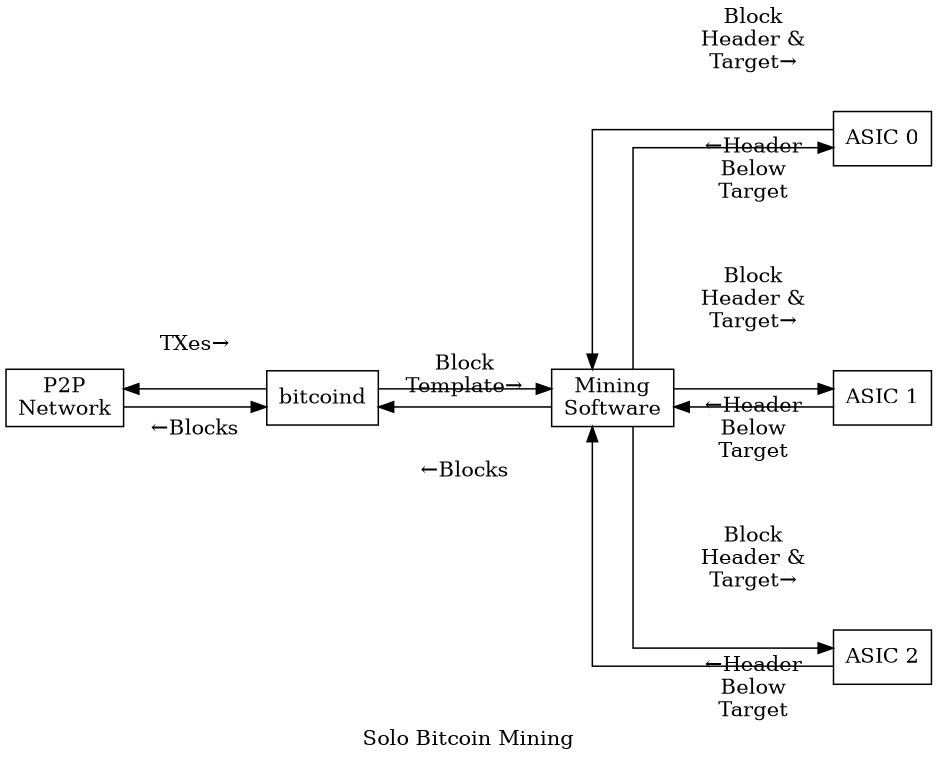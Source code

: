 digraph {

size=6.25;
rankdir=LR
node [ shape = "box" ]
splines = ortho;
//ranksep = 10;
nodesep = 0.5;

p2pnetwork [ label = "P2P\nNetwork" ]
asic0 [ label = "ASIC 0" ];
asic1 [ label = "ASIC 1" ];
asic2 [ label = "ASIC 2" ];
software [ label = "Mining\nSoftware" ]
pool0 [ label = "bitcoind" ];

pool0 -> software [ label = "Block\nTemplate→" ];
p2pnetwork -> pool0 [ label = "TXes→" ];
pool0 -> p2pnetwork [ label = "←Blocks" ];

software -> asic0 [ label = "Block\nHeader &\nTarget→" ];
software -> asic1 [ label = "Block\nHeader &\nTarget→" ];
software -> asic2 [ label = "Block\nHeader &\nTarget→" ];
asic0 -> software [ label = "←Header\nBelow\nTarget" ];
asic1 -> software [ label = "←Header\nBelow\nTarget" ];
asic2 -> software [ label = "←Header\nBelow\nTarget" ];

software -> pool0 [ constraint = false, label = "←Blocks" ];

label = "Solo Bitcoin Mining"
}

